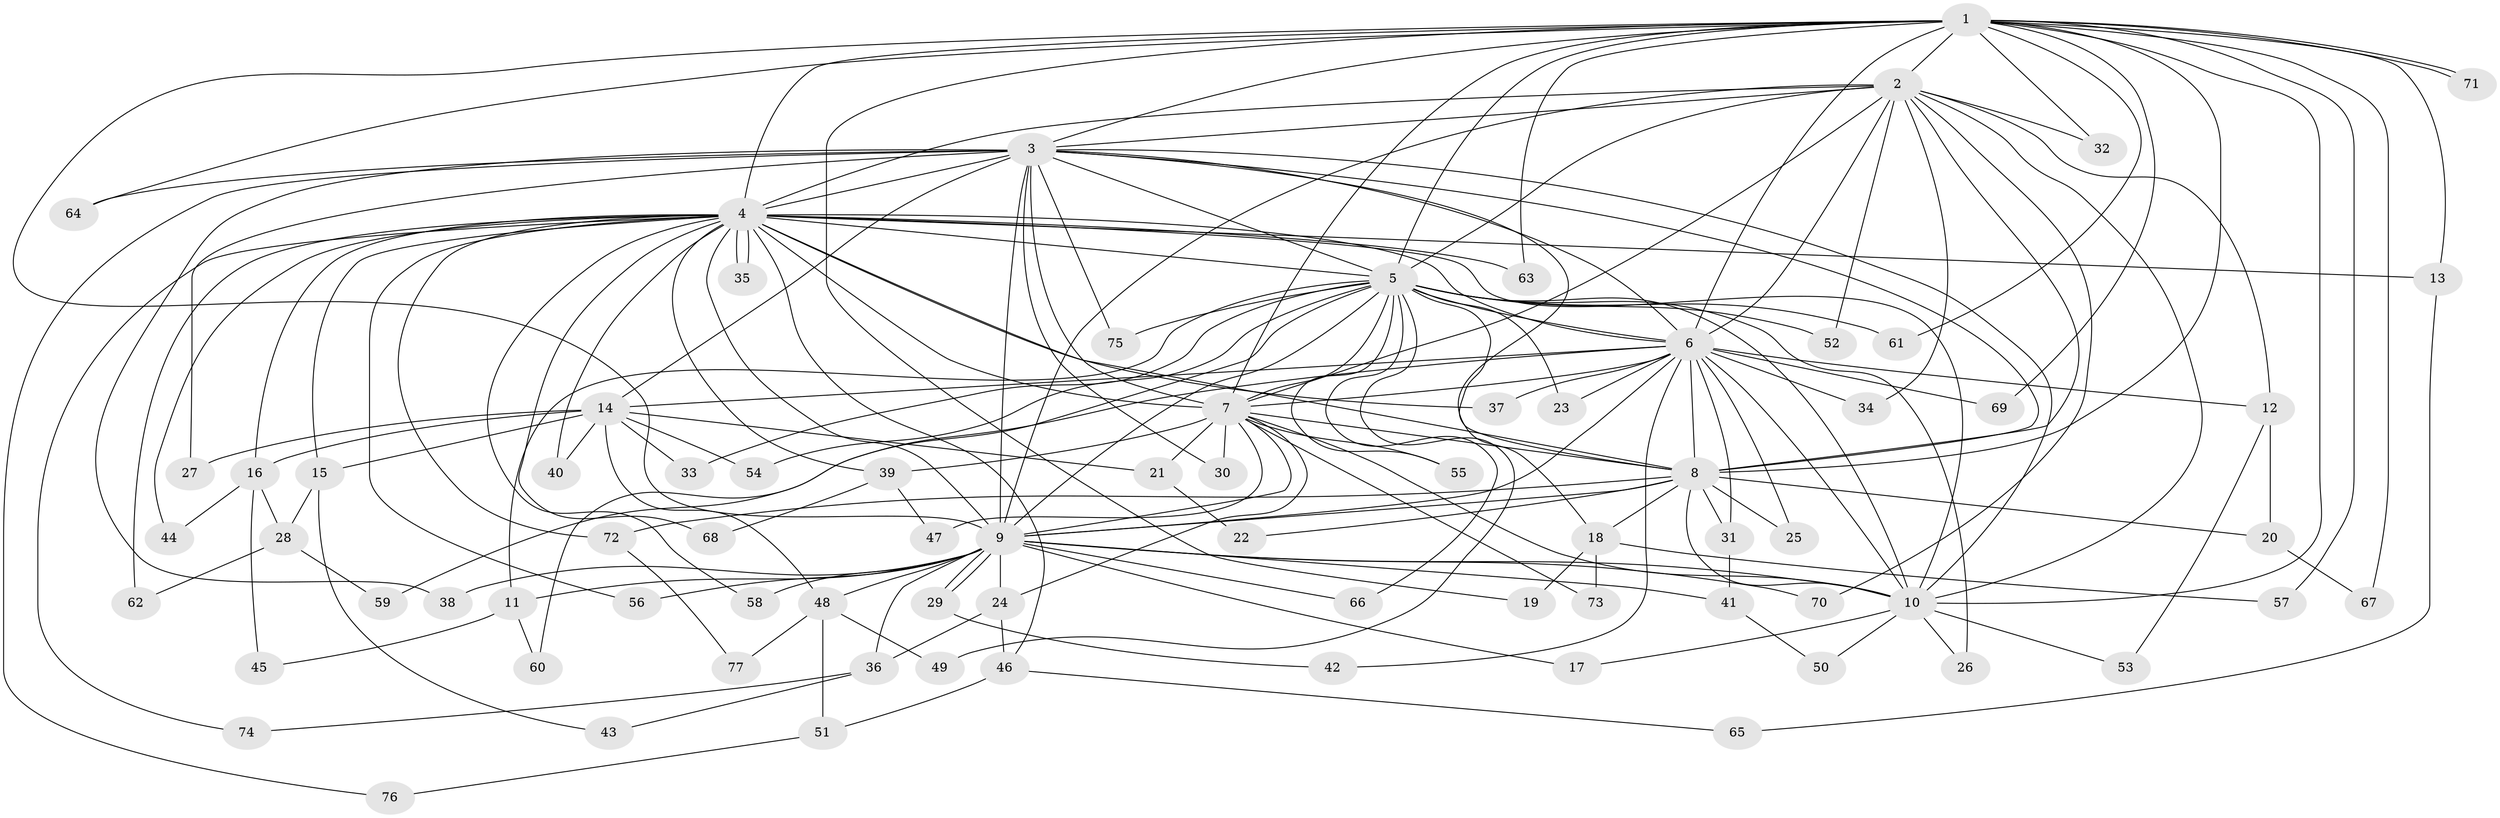 // coarse degree distribution, {26: 0.01639344262295082, 10: 0.01639344262295082, 22: 0.01639344262295082, 27: 0.01639344262295082, 17: 0.01639344262295082, 12: 0.03278688524590164, 9: 0.01639344262295082, 5: 0.06557377049180328, 3: 0.09836065573770492, 4: 0.04918032786885246, 2: 0.639344262295082, 1: 0.01639344262295082}
// Generated by graph-tools (version 1.1) at 2025/51/02/27/25 19:51:48]
// undirected, 77 vertices, 179 edges
graph export_dot {
graph [start="1"]
  node [color=gray90,style=filled];
  1;
  2;
  3;
  4;
  5;
  6;
  7;
  8;
  9;
  10;
  11;
  12;
  13;
  14;
  15;
  16;
  17;
  18;
  19;
  20;
  21;
  22;
  23;
  24;
  25;
  26;
  27;
  28;
  29;
  30;
  31;
  32;
  33;
  34;
  35;
  36;
  37;
  38;
  39;
  40;
  41;
  42;
  43;
  44;
  45;
  46;
  47;
  48;
  49;
  50;
  51;
  52;
  53;
  54;
  55;
  56;
  57;
  58;
  59;
  60;
  61;
  62;
  63;
  64;
  65;
  66;
  67;
  68;
  69;
  70;
  71;
  72;
  73;
  74;
  75;
  76;
  77;
  1 -- 2;
  1 -- 3;
  1 -- 4;
  1 -- 5;
  1 -- 6;
  1 -- 7;
  1 -- 8;
  1 -- 9;
  1 -- 10;
  1 -- 13;
  1 -- 19;
  1 -- 32;
  1 -- 57;
  1 -- 61;
  1 -- 63;
  1 -- 64;
  1 -- 67;
  1 -- 69;
  1 -- 71;
  1 -- 71;
  2 -- 3;
  2 -- 4;
  2 -- 5;
  2 -- 6;
  2 -- 7;
  2 -- 8;
  2 -- 9;
  2 -- 10;
  2 -- 12;
  2 -- 32;
  2 -- 34;
  2 -- 52;
  2 -- 70;
  3 -- 4;
  3 -- 5;
  3 -- 6;
  3 -- 7;
  3 -- 8;
  3 -- 9;
  3 -- 10;
  3 -- 14;
  3 -- 18;
  3 -- 27;
  3 -- 30;
  3 -- 38;
  3 -- 64;
  3 -- 75;
  3 -- 76;
  4 -- 5;
  4 -- 6;
  4 -- 7;
  4 -- 8;
  4 -- 9;
  4 -- 10;
  4 -- 13;
  4 -- 15;
  4 -- 16;
  4 -- 35;
  4 -- 35;
  4 -- 37;
  4 -- 39;
  4 -- 40;
  4 -- 44;
  4 -- 46;
  4 -- 56;
  4 -- 58;
  4 -- 62;
  4 -- 63;
  4 -- 68;
  4 -- 72;
  4 -- 74;
  5 -- 6;
  5 -- 7;
  5 -- 8;
  5 -- 9;
  5 -- 10;
  5 -- 11;
  5 -- 23;
  5 -- 26;
  5 -- 33;
  5 -- 49;
  5 -- 52;
  5 -- 54;
  5 -- 55;
  5 -- 60;
  5 -- 61;
  5 -- 66;
  5 -- 75;
  6 -- 7;
  6 -- 8;
  6 -- 9;
  6 -- 10;
  6 -- 12;
  6 -- 14;
  6 -- 23;
  6 -- 25;
  6 -- 31;
  6 -- 34;
  6 -- 37;
  6 -- 42;
  6 -- 59;
  6 -- 69;
  7 -- 8;
  7 -- 9;
  7 -- 10;
  7 -- 21;
  7 -- 24;
  7 -- 30;
  7 -- 39;
  7 -- 47;
  7 -- 55;
  7 -- 73;
  8 -- 9;
  8 -- 10;
  8 -- 18;
  8 -- 20;
  8 -- 22;
  8 -- 25;
  8 -- 31;
  8 -- 72;
  9 -- 10;
  9 -- 11;
  9 -- 17;
  9 -- 24;
  9 -- 29;
  9 -- 29;
  9 -- 36;
  9 -- 38;
  9 -- 41;
  9 -- 48;
  9 -- 56;
  9 -- 58;
  9 -- 66;
  9 -- 70;
  10 -- 17;
  10 -- 26;
  10 -- 50;
  10 -- 53;
  11 -- 45;
  11 -- 60;
  12 -- 20;
  12 -- 53;
  13 -- 65;
  14 -- 15;
  14 -- 16;
  14 -- 21;
  14 -- 27;
  14 -- 33;
  14 -- 40;
  14 -- 48;
  14 -- 54;
  15 -- 28;
  15 -- 43;
  16 -- 28;
  16 -- 44;
  16 -- 45;
  18 -- 19;
  18 -- 57;
  18 -- 73;
  20 -- 67;
  21 -- 22;
  24 -- 36;
  24 -- 46;
  28 -- 59;
  28 -- 62;
  29 -- 42;
  31 -- 41;
  36 -- 43;
  36 -- 74;
  39 -- 47;
  39 -- 68;
  41 -- 50;
  46 -- 51;
  46 -- 65;
  48 -- 49;
  48 -- 51;
  48 -- 77;
  51 -- 76;
  72 -- 77;
}
